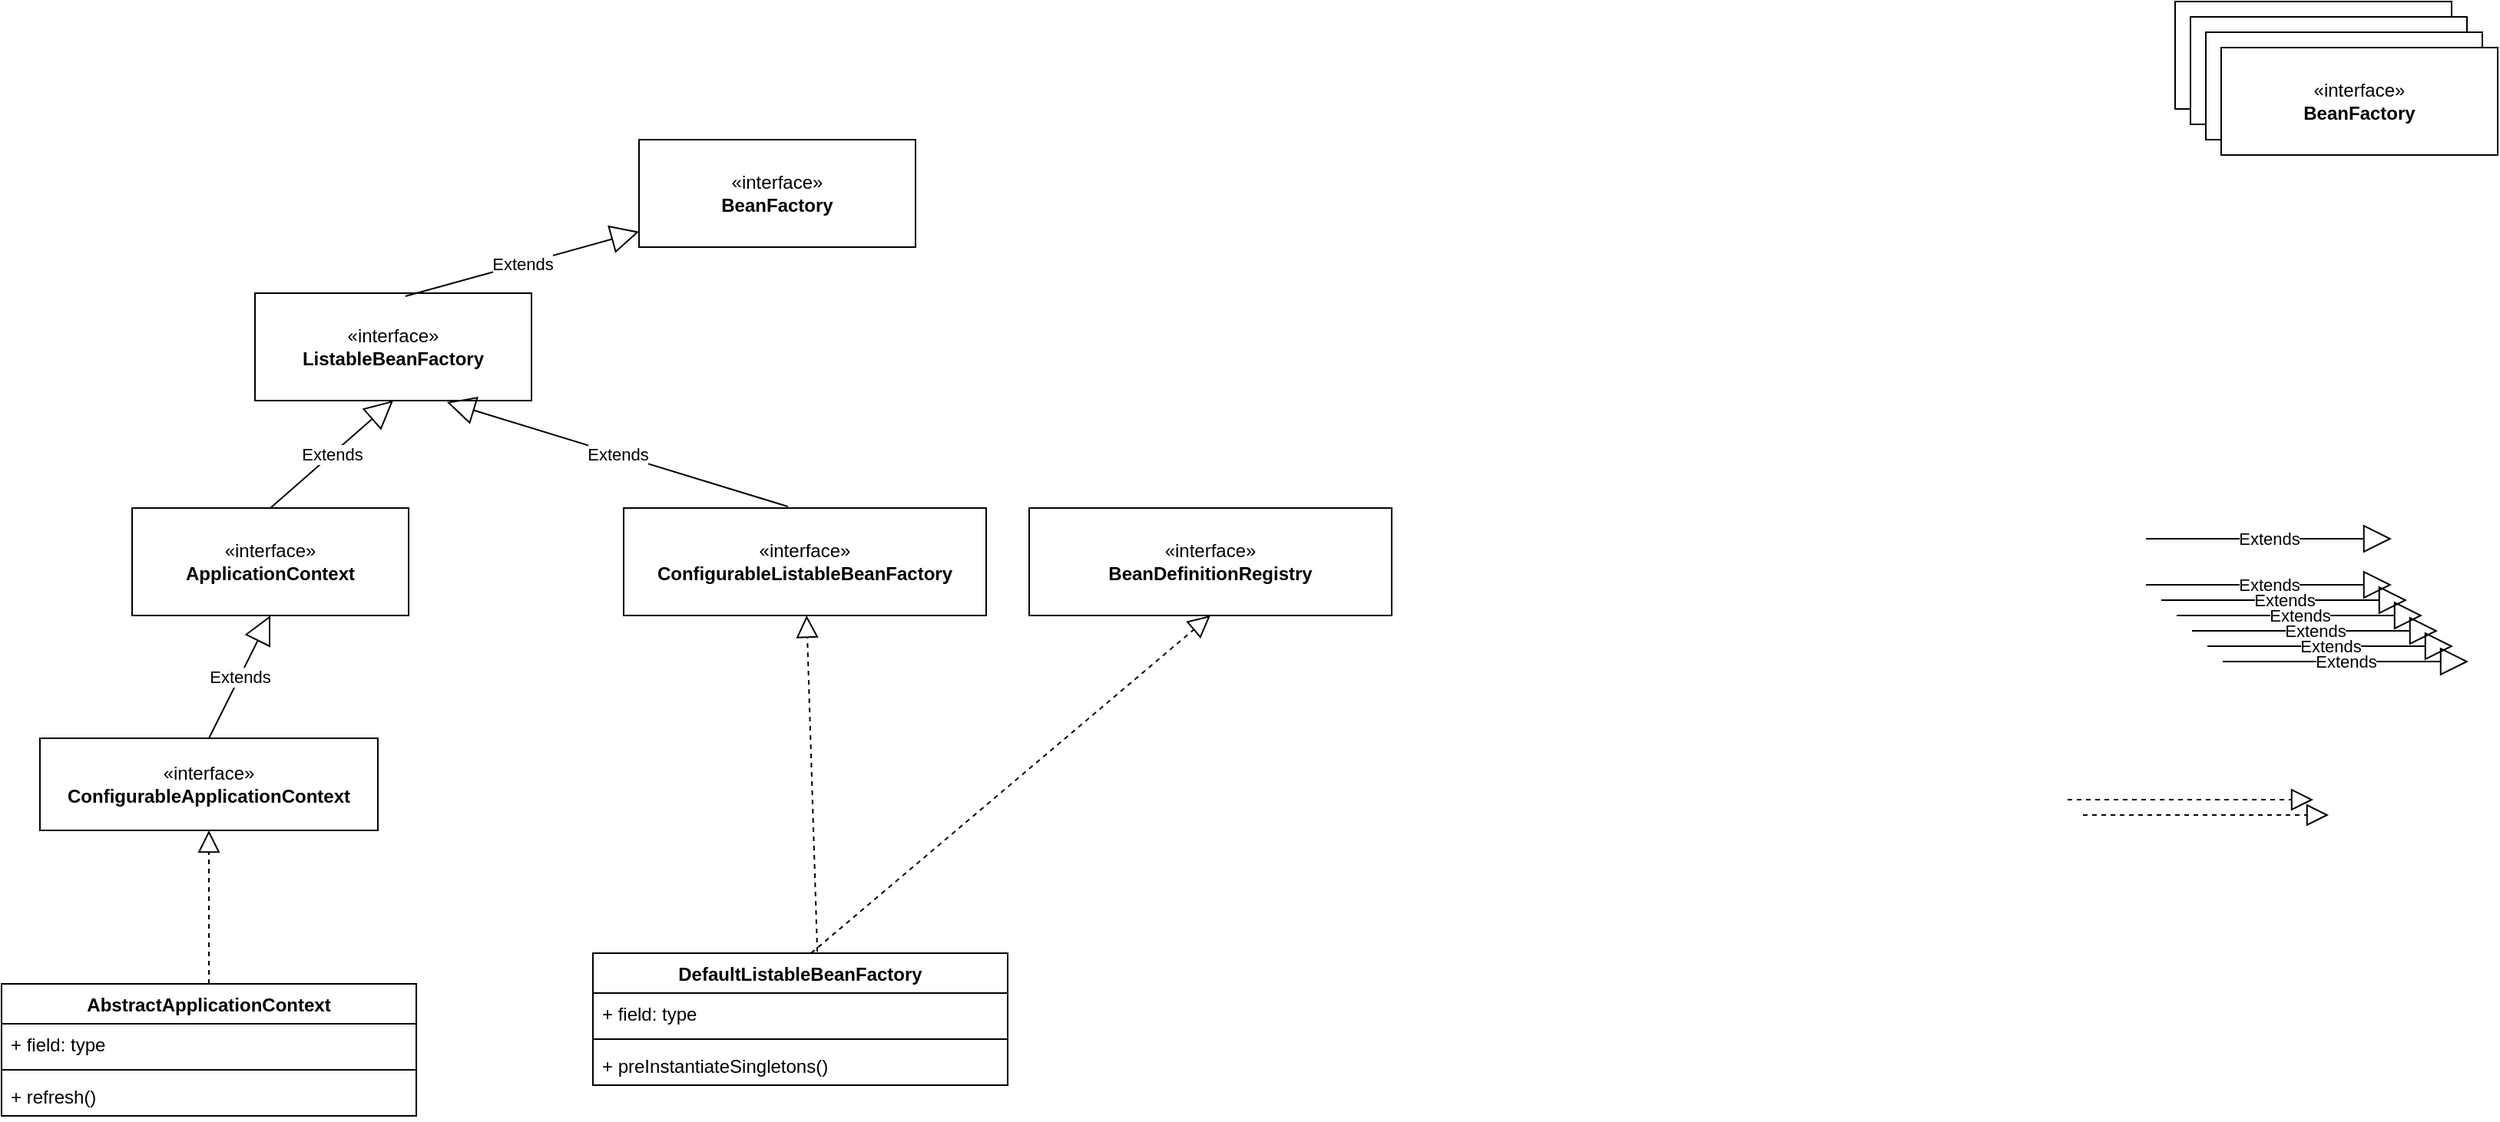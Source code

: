 <mxfile version="24.8.6">
  <diagram name="第 1 页" id="hXTNrRSbc20fPwlntWGj">
    <mxGraphModel dx="1877" dy="1699" grid="1" gridSize="10" guides="1" tooltips="1" connect="1" arrows="1" fold="1" page="1" pageScale="1" pageWidth="827" pageHeight="1169" math="0" shadow="0">
      <root>
        <mxCell id="0" />
        <mxCell id="1" parent="0" />
        <mxCell id="Ygi1EpKb6tCJCglEv120-2" value="«interface»&lt;br&gt;&lt;b&gt;BeanFactory&lt;/b&gt;" style="html=1;whiteSpace=wrap;rounded=0;" parent="1" vertex="1">
          <mxGeometry x="260" y="80" width="180" height="70" as="geometry" />
        </mxCell>
        <mxCell id="Ygi1EpKb6tCJCglEv120-3" value="«interface»&lt;br&gt;&lt;b&gt;BeanFactory&lt;/b&gt;" style="html=1;whiteSpace=wrap;rounded=0;" parent="1" vertex="1">
          <mxGeometry x="1260" y="-10" width="180" height="70" as="geometry" />
        </mxCell>
        <mxCell id="Ygi1EpKb6tCJCglEv120-4" value="«interface»&lt;br&gt;&lt;b&gt;BeanFactory&lt;/b&gt;" style="html=1;whiteSpace=wrap;rounded=0;" parent="1" vertex="1">
          <mxGeometry x="1270" width="180" height="70" as="geometry" />
        </mxCell>
        <mxCell id="Ygi1EpKb6tCJCglEv120-5" value="«interface»&lt;br&gt;&lt;b&gt;BeanFactory&lt;/b&gt;" style="html=1;whiteSpace=wrap;rounded=0;" parent="1" vertex="1">
          <mxGeometry x="1280" y="10" width="180" height="70" as="geometry" />
        </mxCell>
        <mxCell id="Ygi1EpKb6tCJCglEv120-6" value="«interface»&lt;br&gt;&lt;b&gt;BeanFactory&lt;/b&gt;" style="html=1;whiteSpace=wrap;rounded=0;" parent="1" vertex="1">
          <mxGeometry x="1290" y="20" width="180" height="70" as="geometry" />
        </mxCell>
        <mxCell id="Ygi1EpKb6tCJCglEv120-7" value="«interface»&lt;br&gt;&lt;b&gt;ConfigurableApplicationContext&lt;/b&gt;" style="html=1;whiteSpace=wrap;rounded=0;" parent="1" vertex="1">
          <mxGeometry x="-130" y="470" width="220" height="60" as="geometry" />
        </mxCell>
        <mxCell id="Ygi1EpKb6tCJCglEv120-8" value="«interface»&lt;br&gt;&lt;b&gt;ApplicationContext&lt;/b&gt;" style="html=1;whiteSpace=wrap;rounded=0;" parent="1" vertex="1">
          <mxGeometry x="-70" y="320" width="180" height="70" as="geometry" />
        </mxCell>
        <mxCell id="Ygi1EpKb6tCJCglEv120-9" value="«interface»&lt;br&gt;&lt;b&gt;ListableBeanFactory&lt;/b&gt;" style="html=1;whiteSpace=wrap;rounded=0;" parent="1" vertex="1">
          <mxGeometry x="10" y="180" width="180" height="70" as="geometry" />
        </mxCell>
        <mxCell id="Ygi1EpKb6tCJCglEv120-10" value="Extends" style="endArrow=block;endSize=16;endFill=0;html=1;rounded=0;exitX=0.544;exitY=0.029;exitDx=0;exitDy=0;exitPerimeter=0;" parent="1" source="Ygi1EpKb6tCJCglEv120-9" target="Ygi1EpKb6tCJCglEv120-2" edge="1">
          <mxGeometry width="160" relative="1" as="geometry">
            <mxPoint x="260" y="350" as="sourcePoint" />
            <mxPoint x="420" y="350" as="targetPoint" />
          </mxGeometry>
        </mxCell>
        <mxCell id="Ygi1EpKb6tCJCglEv120-11" value="Extends" style="endArrow=block;endSize=16;endFill=0;html=1;rounded=0;exitX=0.5;exitY=0;exitDx=0;exitDy=0;entryX=0.5;entryY=1;entryDx=0;entryDy=0;" parent="1" source="Ygi1EpKb6tCJCglEv120-7" target="Ygi1EpKb6tCJCglEv120-8" edge="1">
          <mxGeometry width="160" relative="1" as="geometry">
            <mxPoint x="90" y="430" as="sourcePoint" />
            <mxPoint x="250" y="430" as="targetPoint" />
          </mxGeometry>
        </mxCell>
        <mxCell id="Ygi1EpKb6tCJCglEv120-12" value="Extends" style="endArrow=block;endSize=16;endFill=0;html=1;rounded=0;exitX=0.453;exitY=-0.014;exitDx=0;exitDy=0;exitPerimeter=0;entryX=0.694;entryY=1.014;entryDx=0;entryDy=0;entryPerimeter=0;" parent="1" edge="1" target="Ygi1EpKb6tCJCglEv120-9" source="R0ksfQJ1uyUQAlIv3a9e-1">
          <mxGeometry width="160" relative="1" as="geometry">
            <mxPoint x="280.0" y="272.03" as="sourcePoint" />
            <mxPoint x="449.08" y="180" as="targetPoint" />
          </mxGeometry>
        </mxCell>
        <mxCell id="Ygi1EpKb6tCJCglEv120-13" value="Extends" style="endArrow=block;endSize=16;endFill=0;html=1;rounded=0;" parent="1" edge="1">
          <mxGeometry width="160" relative="1" as="geometry">
            <mxPoint x="1241" y="340" as="sourcePoint" />
            <mxPoint x="1401" y="340" as="targetPoint" />
          </mxGeometry>
        </mxCell>
        <mxCell id="Ygi1EpKb6tCJCglEv120-14" value="Extends" style="endArrow=block;endSize=16;endFill=0;html=1;rounded=0;" parent="1" edge="1">
          <mxGeometry width="160" relative="1" as="geometry">
            <mxPoint x="1241" y="370" as="sourcePoint" />
            <mxPoint x="1401" y="370" as="targetPoint" />
          </mxGeometry>
        </mxCell>
        <mxCell id="Ygi1EpKb6tCJCglEv120-15" value="Extends" style="endArrow=block;endSize=16;endFill=0;html=1;rounded=0;" parent="1" edge="1">
          <mxGeometry width="160" relative="1" as="geometry">
            <mxPoint x="1251" y="380" as="sourcePoint" />
            <mxPoint x="1411" y="380" as="targetPoint" />
          </mxGeometry>
        </mxCell>
        <mxCell id="Ygi1EpKb6tCJCglEv120-16" value="Extends" style="endArrow=block;endSize=16;endFill=0;html=1;rounded=0;" parent="1" edge="1">
          <mxGeometry width="160" relative="1" as="geometry">
            <mxPoint x="1261" y="390" as="sourcePoint" />
            <mxPoint x="1421" y="390" as="targetPoint" />
          </mxGeometry>
        </mxCell>
        <mxCell id="Ygi1EpKb6tCJCglEv120-17" value="Extends" style="endArrow=block;endSize=16;endFill=0;html=1;rounded=0;" parent="1" edge="1">
          <mxGeometry width="160" relative="1" as="geometry">
            <mxPoint x="1271" y="400" as="sourcePoint" />
            <mxPoint x="1431" y="400" as="targetPoint" />
          </mxGeometry>
        </mxCell>
        <mxCell id="Ygi1EpKb6tCJCglEv120-18" value="Extends" style="endArrow=block;endSize=16;endFill=0;html=1;rounded=0;" parent="1" edge="1">
          <mxGeometry width="160" relative="1" as="geometry">
            <mxPoint x="1281" y="410" as="sourcePoint" />
            <mxPoint x="1441" y="410" as="targetPoint" />
          </mxGeometry>
        </mxCell>
        <mxCell id="Ygi1EpKb6tCJCglEv120-19" value="Extends" style="endArrow=block;endSize=16;endFill=0;html=1;rounded=0;" parent="1" edge="1">
          <mxGeometry width="160" relative="1" as="geometry">
            <mxPoint x="1291" y="420" as="sourcePoint" />
            <mxPoint x="1451" y="420" as="targetPoint" />
          </mxGeometry>
        </mxCell>
        <mxCell id="Ygi1EpKb6tCJCglEv120-20" value="Extends" style="endArrow=block;endSize=16;endFill=0;html=1;rounded=0;exitX=0.5;exitY=0;exitDx=0;exitDy=0;entryX=0.5;entryY=1;entryDx=0;entryDy=0;" parent="1" source="Ygi1EpKb6tCJCglEv120-8" target="Ygi1EpKb6tCJCglEv120-9" edge="1">
          <mxGeometry width="160" relative="1" as="geometry">
            <mxPoint x="40" y="375.5" as="sourcePoint" />
            <mxPoint x="240" y="330" as="targetPoint" />
          </mxGeometry>
        </mxCell>
        <mxCell id="Ygi1EpKb6tCJCglEv120-21" value="AbstractApplicationContext" style="swimlane;fontStyle=1;align=center;verticalAlign=top;childLayout=stackLayout;horizontal=1;startSize=26;horizontalStack=0;resizeParent=1;resizeParentMax=0;resizeLast=0;collapsible=1;marginBottom=0;whiteSpace=wrap;html=1;rounded=0;" parent="1" vertex="1">
          <mxGeometry x="-155" y="630" width="270" height="86" as="geometry" />
        </mxCell>
        <mxCell id="Ygi1EpKb6tCJCglEv120-22" value="+ field: type" style="text;strokeColor=none;fillColor=none;align=left;verticalAlign=top;spacingLeft=4;spacingRight=4;overflow=hidden;rotatable=0;points=[[0,0.5],[1,0.5]];portConstraint=eastwest;whiteSpace=wrap;html=1;rounded=0;" parent="Ygi1EpKb6tCJCglEv120-21" vertex="1">
          <mxGeometry y="26" width="270" height="26" as="geometry" />
        </mxCell>
        <mxCell id="Ygi1EpKb6tCJCglEv120-23" value="" style="line;strokeWidth=1;fillColor=none;align=left;verticalAlign=middle;spacingTop=-1;spacingLeft=3;spacingRight=3;rotatable=0;labelPosition=right;points=[];portConstraint=eastwest;strokeColor=inherit;rounded=0;" parent="Ygi1EpKb6tCJCglEv120-21" vertex="1">
          <mxGeometry y="52" width="270" height="8" as="geometry" />
        </mxCell>
        <mxCell id="Ygi1EpKb6tCJCglEv120-24" value="+ refresh()" style="text;strokeColor=none;fillColor=none;align=left;verticalAlign=top;spacingLeft=4;spacingRight=4;overflow=hidden;rotatable=0;points=[[0,0.5],[1,0.5]];portConstraint=eastwest;whiteSpace=wrap;html=1;rounded=0;" parent="Ygi1EpKb6tCJCglEv120-21" vertex="1">
          <mxGeometry y="60" width="270" height="26" as="geometry" />
        </mxCell>
        <mxCell id="Ygi1EpKb6tCJCglEv120-25" value="" style="endArrow=block;dashed=1;endFill=0;endSize=12;html=1;rounded=0;exitX=0.541;exitY=-0.012;exitDx=0;exitDy=0;exitPerimeter=0;" parent="1" edge="1" target="R0ksfQJ1uyUQAlIv3a9e-1" source="R0ksfQJ1uyUQAlIv3a9e-2">
          <mxGeometry width="160" relative="1" as="geometry">
            <mxPoint x="450" y="440" as="sourcePoint" />
            <mxPoint x="610" y="440" as="targetPoint" />
          </mxGeometry>
        </mxCell>
        <mxCell id="Ygi1EpKb6tCJCglEv120-26" value="" style="endArrow=block;dashed=1;endFill=0;endSize=12;html=1;rounded=0;exitX=0.526;exitY=0;exitDx=0;exitDy=0;exitPerimeter=0;entryX=0.5;entryY=1;entryDx=0;entryDy=0;" parent="1" edge="1" target="R0ksfQJ1uyUQAlIv3a9e-6" source="R0ksfQJ1uyUQAlIv3a9e-2">
          <mxGeometry width="160" relative="1" as="geometry">
            <mxPoint x="640" y="560" as="sourcePoint" />
            <mxPoint x="800" y="560" as="targetPoint" />
          </mxGeometry>
        </mxCell>
        <mxCell id="Ygi1EpKb6tCJCglEv120-27" value="" style="endArrow=block;dashed=1;endFill=0;endSize=12;html=1;rounded=0;" parent="1" edge="1">
          <mxGeometry width="160" relative="1" as="geometry">
            <mxPoint x="1190" y="510" as="sourcePoint" />
            <mxPoint x="1350" y="510" as="targetPoint" />
          </mxGeometry>
        </mxCell>
        <mxCell id="Ygi1EpKb6tCJCglEv120-28" value="" style="endArrow=block;dashed=1;endFill=0;endSize=12;html=1;rounded=0;" parent="1" edge="1">
          <mxGeometry width="160" relative="1" as="geometry">
            <mxPoint x="1200" y="520" as="sourcePoint" />
            <mxPoint x="1360" y="520" as="targetPoint" />
          </mxGeometry>
        </mxCell>
        <mxCell id="Ygi1EpKb6tCJCglEv120-29" value="" style="endArrow=block;dashed=1;endFill=0;endSize=12;html=1;rounded=0;exitX=0.5;exitY=0;exitDx=0;exitDy=0;entryX=0.5;entryY=1;entryDx=0;entryDy=0;" parent="1" source="Ygi1EpKb6tCJCglEv120-21" target="Ygi1EpKb6tCJCglEv120-7" edge="1">
          <mxGeometry width="160" relative="1" as="geometry">
            <mxPoint x="150" y="560" as="sourcePoint" />
            <mxPoint x="310" y="560" as="targetPoint" />
          </mxGeometry>
        </mxCell>
        <mxCell id="R0ksfQJ1uyUQAlIv3a9e-1" value="«interface»&lt;br&gt;&lt;b&gt;ConfigurableListableBeanFactory&lt;/b&gt;" style="html=1;whiteSpace=wrap;rounded=0;" vertex="1" parent="1">
          <mxGeometry x="250" y="320" width="236" height="70" as="geometry" />
        </mxCell>
        <mxCell id="R0ksfQJ1uyUQAlIv3a9e-2" value="DefaultListableBeanFactory" style="swimlane;fontStyle=1;align=center;verticalAlign=top;childLayout=stackLayout;horizontal=1;startSize=26;horizontalStack=0;resizeParent=1;resizeParentMax=0;resizeLast=0;collapsible=1;marginBottom=0;whiteSpace=wrap;html=1;rounded=0;" vertex="1" parent="1">
          <mxGeometry x="230" y="610" width="270" height="86" as="geometry" />
        </mxCell>
        <mxCell id="R0ksfQJ1uyUQAlIv3a9e-3" value="+ field: type" style="text;strokeColor=none;fillColor=none;align=left;verticalAlign=top;spacingLeft=4;spacingRight=4;overflow=hidden;rotatable=0;points=[[0,0.5],[1,0.5]];portConstraint=eastwest;whiteSpace=wrap;html=1;rounded=0;" vertex="1" parent="R0ksfQJ1uyUQAlIv3a9e-2">
          <mxGeometry y="26" width="270" height="26" as="geometry" />
        </mxCell>
        <mxCell id="R0ksfQJ1uyUQAlIv3a9e-4" value="" style="line;strokeWidth=1;fillColor=none;align=left;verticalAlign=middle;spacingTop=-1;spacingLeft=3;spacingRight=3;rotatable=0;labelPosition=right;points=[];portConstraint=eastwest;strokeColor=inherit;rounded=0;" vertex="1" parent="R0ksfQJ1uyUQAlIv3a9e-2">
          <mxGeometry y="52" width="270" height="8" as="geometry" />
        </mxCell>
        <mxCell id="R0ksfQJ1uyUQAlIv3a9e-5" value="+ preInstantiateSingletons()" style="text;strokeColor=none;fillColor=none;align=left;verticalAlign=top;spacingLeft=4;spacingRight=4;overflow=hidden;rotatable=0;points=[[0,0.5],[1,0.5]];portConstraint=eastwest;whiteSpace=wrap;html=1;rounded=0;" vertex="1" parent="R0ksfQJ1uyUQAlIv3a9e-2">
          <mxGeometry y="60" width="270" height="26" as="geometry" />
        </mxCell>
        <mxCell id="R0ksfQJ1uyUQAlIv3a9e-6" value="«interface»&lt;br&gt;&lt;b&gt;BeanDefinitionRegistry&lt;/b&gt;" style="html=1;whiteSpace=wrap;rounded=0;" vertex="1" parent="1">
          <mxGeometry x="514" y="320" width="236" height="70" as="geometry" />
        </mxCell>
      </root>
    </mxGraphModel>
  </diagram>
</mxfile>

